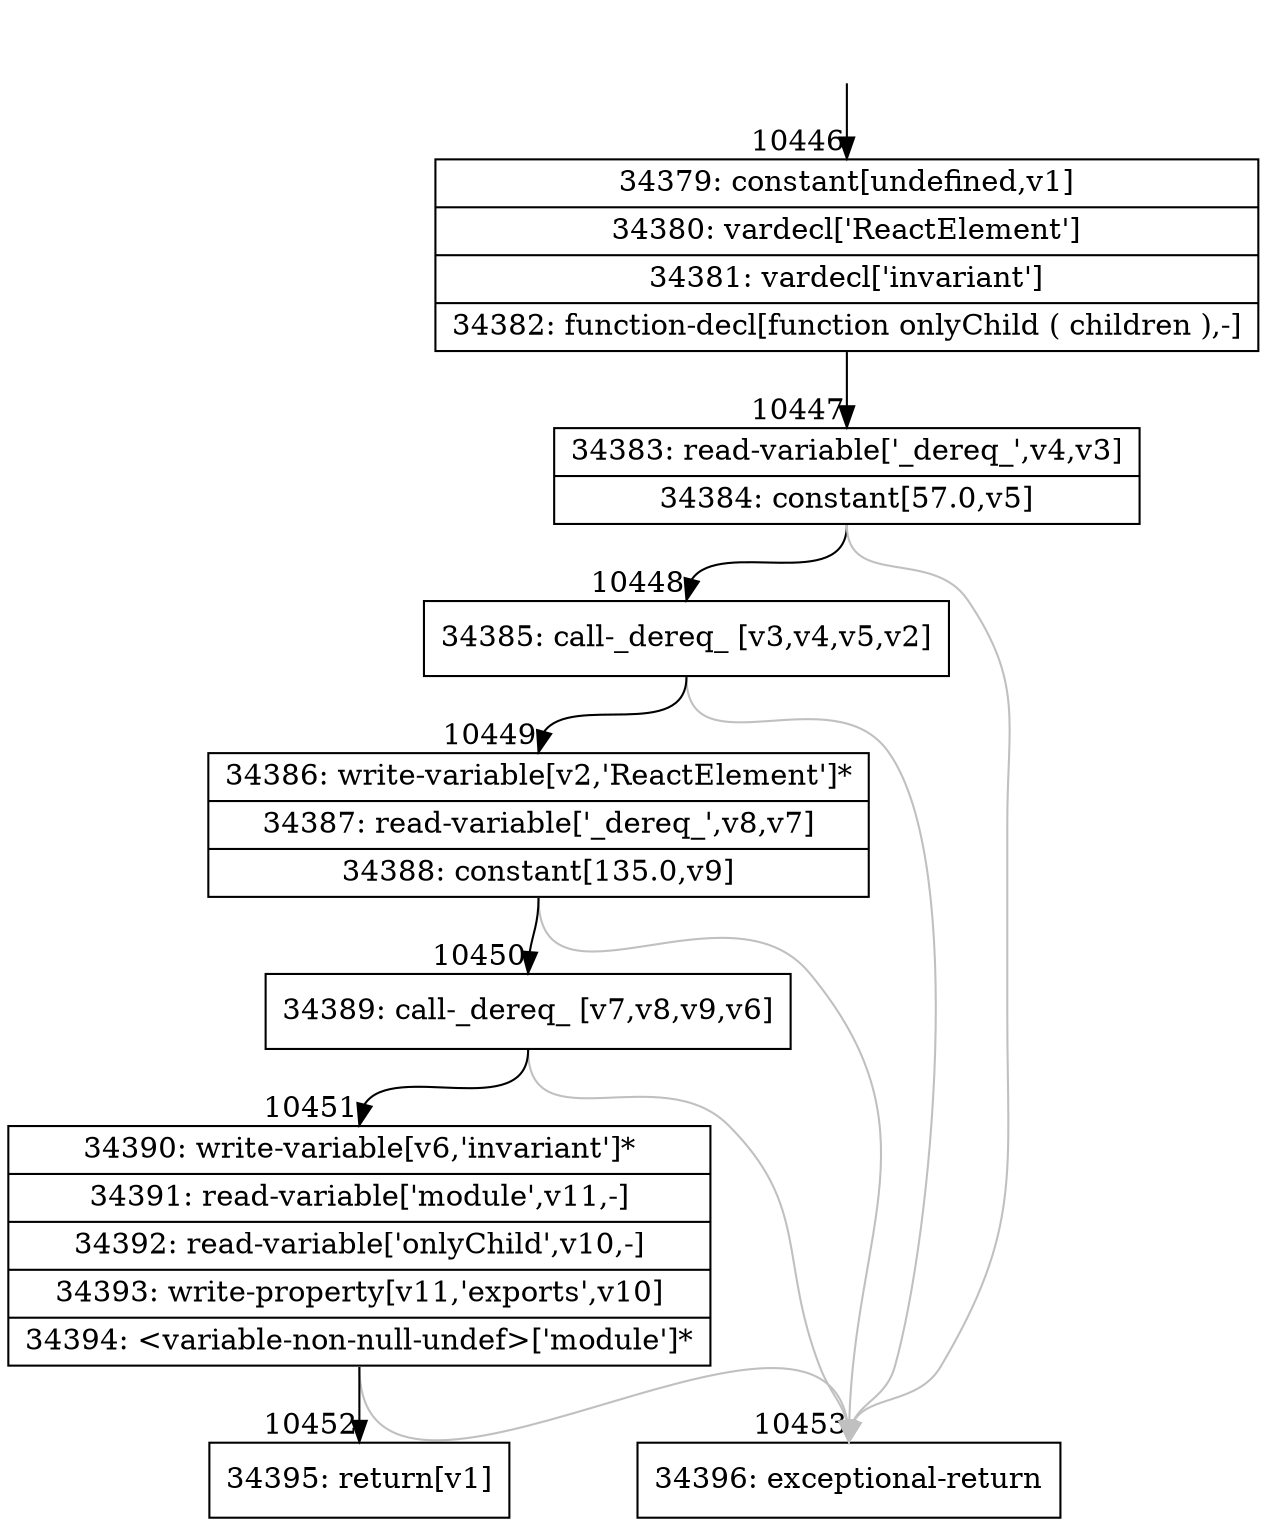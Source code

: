 digraph {
rankdir="TD"
BB_entry789[shape=none,label=""];
BB_entry789 -> BB10446 [tailport=s, headport=n, headlabel="    10446"]
BB10446 [shape=record label="{34379: constant[undefined,v1]|34380: vardecl['ReactElement']|34381: vardecl['invariant']|34382: function-decl[function onlyChild ( children ),-]}" ] 
BB10446 -> BB10447 [tailport=s, headport=n, headlabel="      10447"]
BB10447 [shape=record label="{34383: read-variable['_dereq_',v4,v3]|34384: constant[57.0,v5]}" ] 
BB10447 -> BB10448 [tailport=s, headport=n, headlabel="      10448"]
BB10447 -> BB10453 [tailport=s, headport=n, color=gray, headlabel="      10453"]
BB10448 [shape=record label="{34385: call-_dereq_ [v3,v4,v5,v2]}" ] 
BB10448 -> BB10449 [tailport=s, headport=n, headlabel="      10449"]
BB10448 -> BB10453 [tailport=s, headport=n, color=gray]
BB10449 [shape=record label="{34386: write-variable[v2,'ReactElement']*|34387: read-variable['_dereq_',v8,v7]|34388: constant[135.0,v9]}" ] 
BB10449 -> BB10450 [tailport=s, headport=n, headlabel="      10450"]
BB10449 -> BB10453 [tailport=s, headport=n, color=gray]
BB10450 [shape=record label="{34389: call-_dereq_ [v7,v8,v9,v6]}" ] 
BB10450 -> BB10451 [tailport=s, headport=n, headlabel="      10451"]
BB10450 -> BB10453 [tailport=s, headport=n, color=gray]
BB10451 [shape=record label="{34390: write-variable[v6,'invariant']*|34391: read-variable['module',v11,-]|34392: read-variable['onlyChild',v10,-]|34393: write-property[v11,'exports',v10]|34394: \<variable-non-null-undef\>['module']*}" ] 
BB10451 -> BB10452 [tailport=s, headport=n, headlabel="      10452"]
BB10451 -> BB10453 [tailport=s, headport=n, color=gray]
BB10452 [shape=record label="{34395: return[v1]}" ] 
BB10453 [shape=record label="{34396: exceptional-return}" ] 
//#$~ 18816
}
